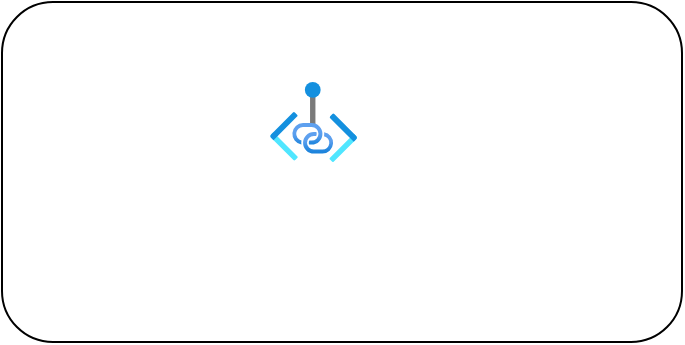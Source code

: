 <mxfile version="24.7.7">
  <diagram name="Página-1" id="ooyxGHzYehitCrpKm62W">
    <mxGraphModel dx="1245" dy="1152" grid="1" gridSize="10" guides="1" tooltips="1" connect="1" arrows="1" fold="1" page="1" pageScale="1" pageWidth="827" pageHeight="1169" math="0" shadow="0">
      <root>
        <mxCell id="0" />
        <mxCell id="1" parent="0" />
        <mxCell id="DnqiQrrxUY9l_lvuioWO-2" value="" style="rounded=1;whiteSpace=wrap;html=1;" vertex="1" parent="1">
          <mxGeometry x="690" y="550" width="340" height="170" as="geometry" />
        </mxCell>
        <mxCell id="DnqiQrrxUY9l_lvuioWO-1" value="" style="image;aspect=fixed;html=1;points=[];align=center;fontSize=12;image=img/lib/azure2/networking/Private_Link.svg;" vertex="1" parent="1">
          <mxGeometry x="824" y="590" width="43.64" height="40" as="geometry" />
        </mxCell>
      </root>
    </mxGraphModel>
  </diagram>
</mxfile>
